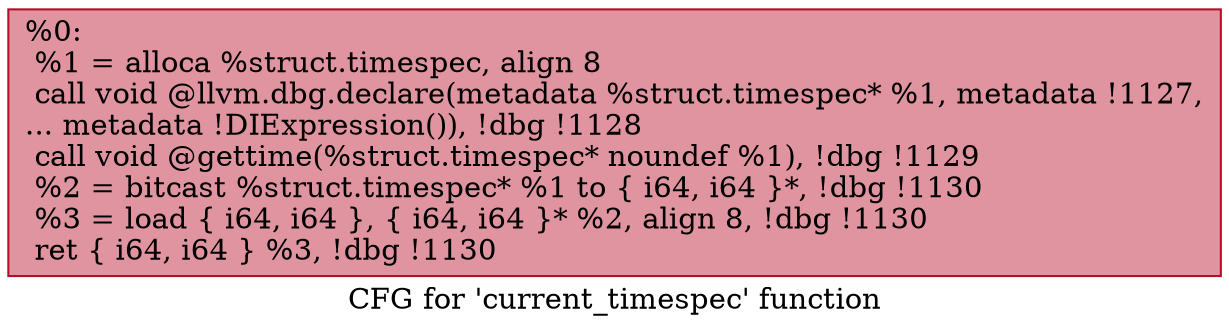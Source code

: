 digraph "CFG for 'current_timespec' function" {
	label="CFG for 'current_timespec' function";

	Node0x16cdd00 [shape=record,color="#b70d28ff", style=filled, fillcolor="#b70d2870",label="{%0:\l  %1 = alloca %struct.timespec, align 8\l  call void @llvm.dbg.declare(metadata %struct.timespec* %1, metadata !1127,\l... metadata !DIExpression()), !dbg !1128\l  call void @gettime(%struct.timespec* noundef %1), !dbg !1129\l  %2 = bitcast %struct.timespec* %1 to \{ i64, i64 \}*, !dbg !1130\l  %3 = load \{ i64, i64 \}, \{ i64, i64 \}* %2, align 8, !dbg !1130\l  ret \{ i64, i64 \} %3, !dbg !1130\l}"];
}
